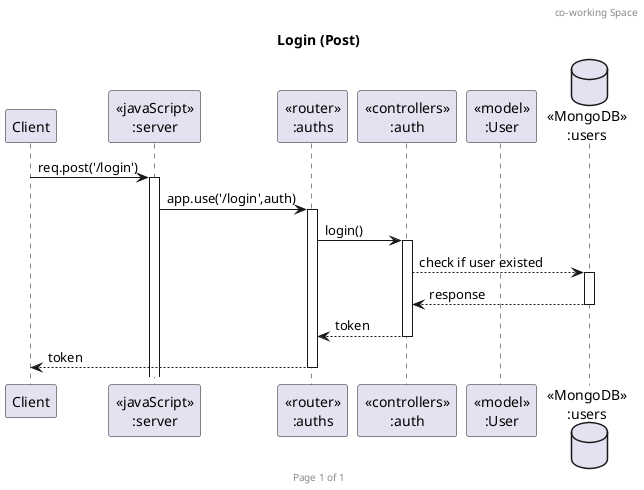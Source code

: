 @startuml Login to the system (Post)

header co-working Space 
footer Page %page% of %lastpage%
title "Login (Post)"

participant "Client" as client
participant "<<javaScript>>\n:server" as server
participant "<<router>>\n:auths" as routerAuth
participant "<<controllers>>\n:auth" as controllersAuths
participant "<<model>>\n:User" as modelUser
database "<<MongoDB>>\n:users" as UserDatabase

client->server ++:req.post('/login')
server->routerAuth ++:app.use('/login',auth)
routerAuth -> controllersAuths ++:login()
' controllersAuths -> UserDatabase ++: validate email
' UserDatabase -> controllersAuths ++: return validation result
controllersAuths -->  UserDatabase ++:check if user existed 
UserDatabase --> controllersAuths --:response
controllersAuths --> routerAuth --:token
routerAuth --> client --:token

@enduml
